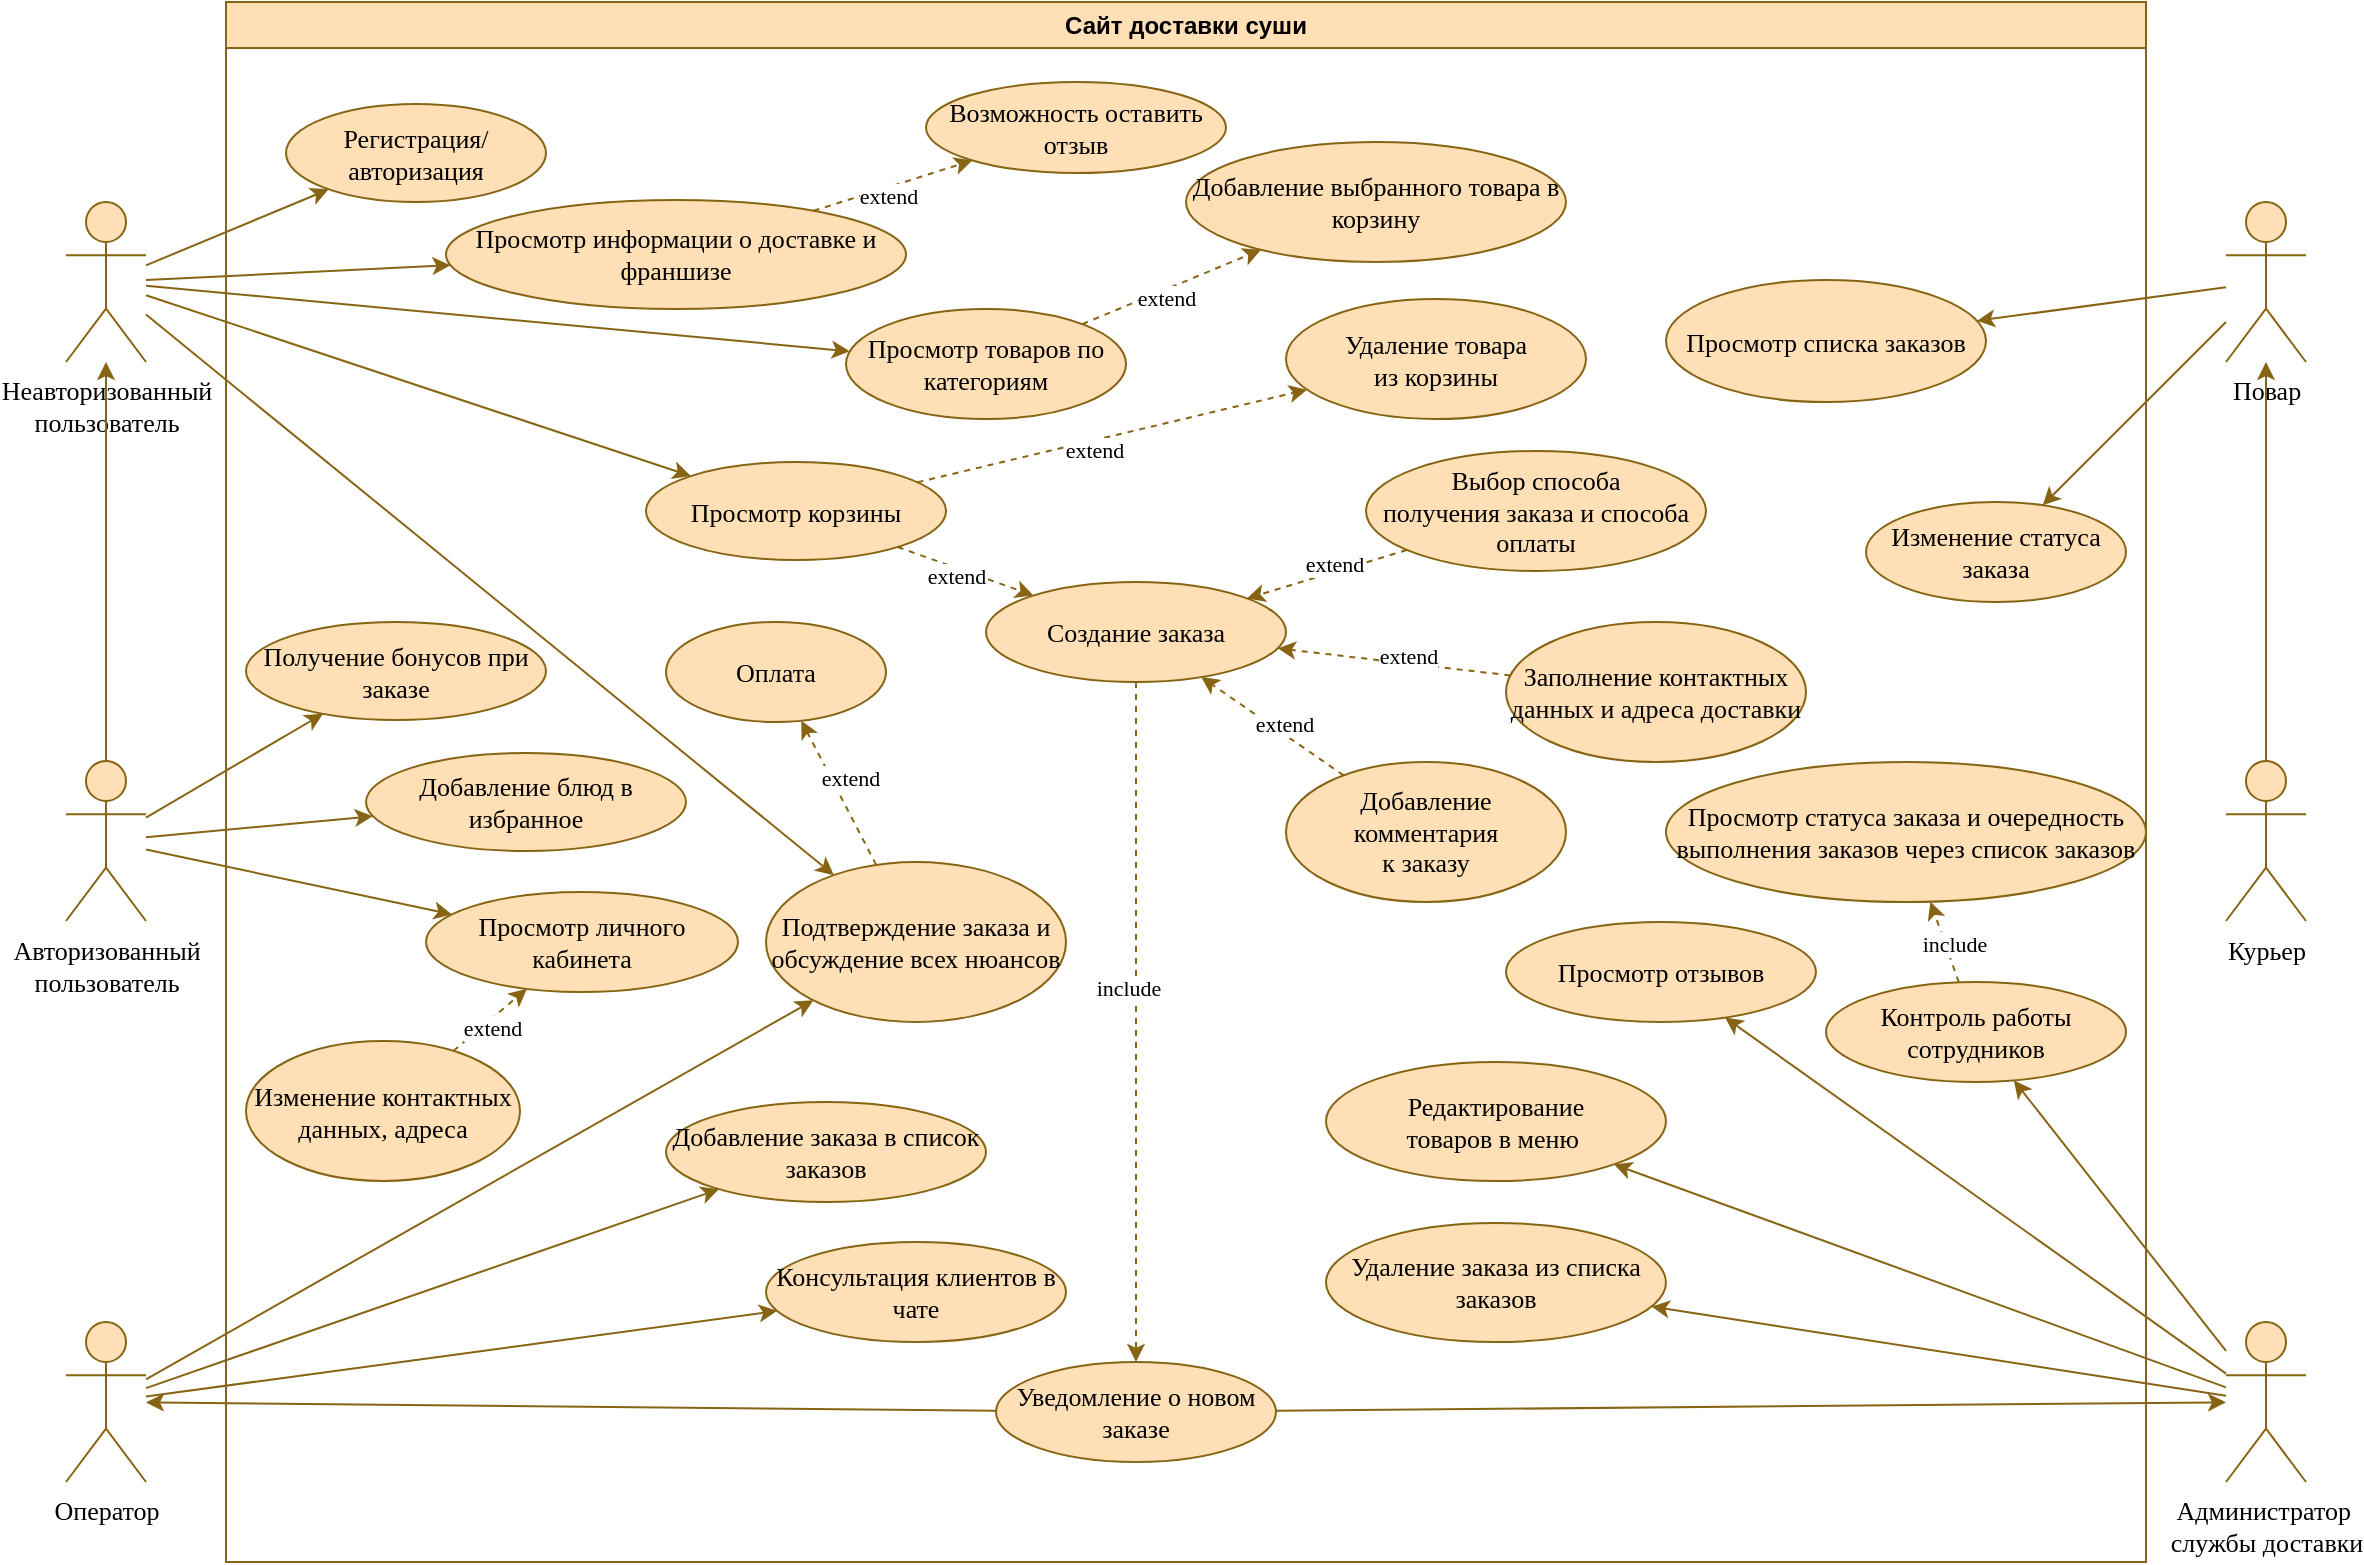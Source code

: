 <mxfile version="20.7.4" type="github">
  <diagram id="hxLHo2L7IaXjg4xJ-ZwW" name="Диаграмма1 || Доставка Суши">
    <mxGraphModel dx="1542" dy="888" grid="1" gridSize="10" guides="1" tooltips="1" connect="1" arrows="1" fold="1" page="0" pageScale="1" pageWidth="827" pageHeight="1169" math="0" shadow="0">
      <root>
        <mxCell id="0" />
        <mxCell id="1" parent="0" />
        <mxCell id="1acgbRlPmdxegR5O_1QO-2" value="Сайт доставки суши" style="swimlane;whiteSpace=wrap;html=1;fillColor=#FFDFB5;strokeColor=#876413;" parent="1" vertex="1">
          <mxGeometry x="360" y="100" width="960" height="780" as="geometry" />
        </mxCell>
        <mxCell id="1acgbRlPmdxegR5O_1QO-3" value="&lt;font face=&quot;Verdana&quot; style=&quot;font-size: 13px;&quot;&gt;Просмотр товаров по категориям&lt;/font&gt;" style="ellipse;whiteSpace=wrap;html=1;strokeColor=#876413;fillColor=#FFDFB5;" parent="1acgbRlPmdxegR5O_1QO-2" vertex="1">
          <mxGeometry x="310" y="153.5" width="140" height="55" as="geometry" />
        </mxCell>
        <mxCell id="1acgbRlPmdxegR5O_1QO-4" value="&lt;font face=&quot;Verdana&quot; style=&quot;font-size: 13px;&quot;&gt;Добавление выбранного товара&amp;nbsp;в корзину&lt;/font&gt;" style="ellipse;whiteSpace=wrap;html=1;strokeColor=#876413;fillColor=#FFDFB5;" parent="1acgbRlPmdxegR5O_1QO-2" vertex="1">
          <mxGeometry x="480" y="70" width="190" height="60" as="geometry" />
        </mxCell>
        <mxCell id="1acgbRlPmdxegR5O_1QO-5" value="&lt;span style=&quot;font-family: Verdana; font-size: 13px;&quot;&gt;Просмотр корзины&lt;/span&gt;&lt;font face=&quot;Verdana&quot; style=&quot;font-size: 13px;&quot;&gt;&lt;br&gt;&lt;/font&gt;" style="ellipse;whiteSpace=wrap;html=1;strokeColor=#876413;fillColor=#FFDFB5;" parent="1acgbRlPmdxegR5O_1QO-2" vertex="1">
          <mxGeometry x="210" y="230" width="150" height="49" as="geometry" />
        </mxCell>
        <mxCell id="1acgbRlPmdxegR5O_1QO-6" value="&lt;font face=&quot;Verdana&quot; style=&quot;font-size: 13px;&quot;&gt;Создание заказа&lt;/font&gt;" style="ellipse;whiteSpace=wrap;html=1;strokeColor=#876413;fillColor=#FFDFB5;" parent="1acgbRlPmdxegR5O_1QO-2" vertex="1">
          <mxGeometry x="380" y="290" width="150" height="50" as="geometry" />
        </mxCell>
        <mxCell id="1acgbRlPmdxegR5O_1QO-7" value="&lt;span style=&quot;font-family: Verdana; font-size: 13px;&quot;&gt;Уведомление о новом заказе&lt;/span&gt;" style="ellipse;whiteSpace=wrap;html=1;strokeColor=#876413;fillColor=#FFDFB5;" parent="1acgbRlPmdxegR5O_1QO-2" vertex="1">
          <mxGeometry x="385" y="680" width="140" height="50" as="geometry" />
        </mxCell>
        <mxCell id="1acgbRlPmdxegR5O_1QO-8" value="" style="endArrow=classic;html=1;rounded=0;fontFamily=Verdana;fontSize=13;strokeColor=#876413;strokeWidth=1;dashed=1;" parent="1acgbRlPmdxegR5O_1QO-2" source="1acgbRlPmdxegR5O_1QO-3" target="1acgbRlPmdxegR5O_1QO-4" edge="1">
          <mxGeometry width="50" height="50" relative="1" as="geometry">
            <mxPoint x="604.717" y="373.726" as="sourcePoint" />
            <mxPoint x="425.955" y="396.625" as="targetPoint" />
          </mxGeometry>
        </mxCell>
        <mxCell id="1acgbRlPmdxegR5O_1QO-9" value="extend" style="edgeLabel;html=1;align=center;verticalAlign=middle;resizable=0;points=[];fontSize=11;fontFamily=Verdana;" parent="1acgbRlPmdxegR5O_1QO-8" vertex="1" connectable="0">
          <mxGeometry x="-0.104" y="-4" relative="1" as="geometry">
            <mxPoint as="offset" />
          </mxGeometry>
        </mxCell>
        <mxCell id="1acgbRlPmdxegR5O_1QO-10" value="" style="endArrow=classic;html=1;rounded=0;fontFamily=Verdana;fontSize=13;strokeColor=#876413;strokeWidth=1;dashed=1;" parent="1acgbRlPmdxegR5O_1QO-2" source="1acgbRlPmdxegR5O_1QO-5" target="1acgbRlPmdxegR5O_1QO-6" edge="1">
          <mxGeometry width="50" height="50" relative="1" as="geometry">
            <mxPoint x="614.717" y="383.726" as="sourcePoint" />
            <mxPoint x="450" y="190" as="targetPoint" />
          </mxGeometry>
        </mxCell>
        <mxCell id="1acgbRlPmdxegR5O_1QO-11" value="extend" style="edgeLabel;html=1;align=center;verticalAlign=middle;resizable=0;points=[];fontSize=11;fontFamily=Verdana;" parent="1acgbRlPmdxegR5O_1QO-10" vertex="1" connectable="0">
          <mxGeometry x="-0.104" y="-4" relative="1" as="geometry">
            <mxPoint as="offset" />
          </mxGeometry>
        </mxCell>
        <mxCell id="1acgbRlPmdxegR5O_1QO-12" value="&lt;font face=&quot;Verdana&quot; style=&quot;font-size: 13px;&quot;&gt;Регистрация/авторизация&lt;br&gt;&lt;/font&gt;" style="ellipse;whiteSpace=wrap;html=1;strokeColor=#876413;fillColor=#FFDFB5;" parent="1acgbRlPmdxegR5O_1QO-2" vertex="1">
          <mxGeometry x="30" y="51" width="130" height="49" as="geometry" />
        </mxCell>
        <mxCell id="1acgbRlPmdxegR5O_1QO-13" value="&lt;span style=&quot;font-family: Verdana; font-size: 13px;&quot;&gt;Контроль работы сотрудников&lt;/span&gt;" style="ellipse;whiteSpace=wrap;html=1;strokeColor=#876413;fillColor=#FFDFB5;" parent="1acgbRlPmdxegR5O_1QO-2" vertex="1">
          <mxGeometry x="800" y="490" width="150" height="50" as="geometry" />
        </mxCell>
        <mxCell id="1acgbRlPmdxegR5O_1QO-14" value="&lt;font face=&quot;Verdana&quot;&gt;&lt;span style=&quot;font-size: 13px;&quot;&gt;Редактирование &lt;br&gt;товаров в меню&amp;nbsp;&lt;/span&gt;&lt;/font&gt;" style="ellipse;whiteSpace=wrap;html=1;strokeColor=#876413;fillColor=#FFDFB5;" parent="1acgbRlPmdxegR5O_1QO-2" vertex="1">
          <mxGeometry x="550" y="530" width="170" height="59.5" as="geometry" />
        </mxCell>
        <mxCell id="1acgbRlPmdxegR5O_1QO-15" value="&lt;font face=&quot;Verdana&quot;&gt;&lt;span style=&quot;font-size: 13px;&quot;&gt;Подтверждение заказа и обсуждение всех нюансов&lt;/span&gt;&lt;/font&gt;" style="ellipse;whiteSpace=wrap;html=1;strokeColor=#876413;fillColor=#FFDFB5;" parent="1acgbRlPmdxegR5O_1QO-2" vertex="1">
          <mxGeometry x="270" y="430" width="150" height="80" as="geometry" />
        </mxCell>
        <mxCell id="1acgbRlPmdxegR5O_1QO-16" value="" style="endArrow=classic;html=1;rounded=0;fontFamily=Verdana;fontSize=13;strokeColor=#876413;strokeWidth=1;dashed=1;" parent="1acgbRlPmdxegR5O_1QO-2" source="1acgbRlPmdxegR5O_1QO-6" target="1acgbRlPmdxegR5O_1QO-7" edge="1">
          <mxGeometry width="50" height="50" relative="1" as="geometry">
            <mxPoint x="825" y="740" as="sourcePoint" />
            <mxPoint x="400.849" y="370.053" as="targetPoint" />
          </mxGeometry>
        </mxCell>
        <mxCell id="1acgbRlPmdxegR5O_1QO-17" value="include" style="edgeLabel;html=1;align=center;verticalAlign=middle;resizable=0;points=[];fontSize=11;fontFamily=Verdana;" parent="1acgbRlPmdxegR5O_1QO-16" vertex="1" connectable="0">
          <mxGeometry x="-0.104" y="-4" relative="1" as="geometry">
            <mxPoint as="offset" />
          </mxGeometry>
        </mxCell>
        <mxCell id="1acgbRlPmdxegR5O_1QO-18" value="&lt;span style=&quot;font-family: Verdana; font-size: 13px;&quot;&gt;Изменение статуса заказа&lt;/span&gt;" style="ellipse;whiteSpace=wrap;html=1;strokeColor=#876413;fillColor=#FFDFB5;" parent="1acgbRlPmdxegR5O_1QO-2" vertex="1">
          <mxGeometry x="820" y="250" width="130" height="50" as="geometry" />
        </mxCell>
        <mxCell id="1acgbRlPmdxegR5O_1QO-19" value="&lt;span style=&quot;font-family: Verdana; font-size: 13px;&quot;&gt;Просмотр списка заказов&lt;/span&gt;" style="ellipse;whiteSpace=wrap;html=1;strokeColor=#876413;fillColor=#FFDFB5;" parent="1acgbRlPmdxegR5O_1QO-2" vertex="1">
          <mxGeometry x="720" y="139" width="160" height="61" as="geometry" />
        </mxCell>
        <mxCell id="1acgbRlPmdxegR5O_1QO-20" value="&lt;font face=&quot;Verdana&quot; style=&quot;font-size: 13px;&quot;&gt;Просмотр информации о доставке и франшизе&lt;br&gt;&lt;/font&gt;" style="ellipse;whiteSpace=wrap;html=1;strokeColor=#876413;fillColor=#FFDFB5;" parent="1acgbRlPmdxegR5O_1QO-2" vertex="1">
          <mxGeometry x="110" y="99" width="230" height="54.5" as="geometry" />
        </mxCell>
        <mxCell id="1acgbRlPmdxegR5O_1QO-21" value="&lt;font face=&quot;Verdana&quot;&gt;&lt;span style=&quot;font-size: 13px;&quot;&gt;Возможность оставить отзыв&lt;/span&gt;&lt;/font&gt;" style="ellipse;whiteSpace=wrap;html=1;strokeColor=#876413;fillColor=#FFDFB5;" parent="1acgbRlPmdxegR5O_1QO-2" vertex="1">
          <mxGeometry x="350" y="40" width="150" height="45.5" as="geometry" />
        </mxCell>
        <mxCell id="1acgbRlPmdxegR5O_1QO-22" value="" style="endArrow=classic;html=1;rounded=0;fontFamily=Verdana;fontSize=13;strokeColor=#876413;strokeWidth=1;dashed=1;" parent="1acgbRlPmdxegR5O_1QO-2" source="1acgbRlPmdxegR5O_1QO-20" target="1acgbRlPmdxegR5O_1QO-21" edge="1">
          <mxGeometry width="50" height="50" relative="1" as="geometry">
            <mxPoint x="483.703" y="337.135" as="sourcePoint" />
            <mxPoint x="550" y="120" as="targetPoint" />
          </mxGeometry>
        </mxCell>
        <mxCell id="1acgbRlPmdxegR5O_1QO-23" value="extend" style="edgeLabel;html=1;align=center;verticalAlign=middle;resizable=0;points=[];fontSize=11;fontFamily=Verdana;" parent="1acgbRlPmdxegR5O_1QO-22" vertex="1" connectable="0">
          <mxGeometry x="-0.104" y="-4" relative="1" as="geometry">
            <mxPoint as="offset" />
          </mxGeometry>
        </mxCell>
        <mxCell id="1acgbRlPmdxegR5O_1QO-24" value="&lt;font face=&quot;Verdana&quot; style=&quot;font-size: 13px;&quot;&gt;Удаление товара &lt;br&gt;из корзины&lt;/font&gt;" style="ellipse;whiteSpace=wrap;html=1;strokeColor=#876413;fillColor=#FFDFB5;" parent="1acgbRlPmdxegR5O_1QO-2" vertex="1">
          <mxGeometry x="530" y="148.5" width="150" height="60" as="geometry" />
        </mxCell>
        <mxCell id="1acgbRlPmdxegR5O_1QO-25" value="" style="endArrow=classic;html=1;rounded=0;fontFamily=Verdana;fontSize=13;strokeColor=#876413;strokeWidth=1;dashed=1;" parent="1acgbRlPmdxegR5O_1QO-2" source="1acgbRlPmdxegR5O_1QO-5" target="1acgbRlPmdxegR5O_1QO-24" edge="1">
          <mxGeometry width="50" height="50" relative="1" as="geometry">
            <mxPoint x="401.927" y="189.059" as="sourcePoint" />
            <mxPoint x="540" y="210" as="targetPoint" />
          </mxGeometry>
        </mxCell>
        <mxCell id="1acgbRlPmdxegR5O_1QO-26" value="extend" style="edgeLabel;html=1;align=center;verticalAlign=middle;resizable=0;points=[];fontSize=11;fontFamily=Verdana;" parent="1acgbRlPmdxegR5O_1QO-25" vertex="1" connectable="0">
          <mxGeometry x="-0.104" y="-4" relative="1" as="geometry">
            <mxPoint as="offset" />
          </mxGeometry>
        </mxCell>
        <mxCell id="1acgbRlPmdxegR5O_1QO-27" value="&lt;font face=&quot;Verdana&quot;&gt;&lt;span style=&quot;font-size: 13px;&quot;&gt;Заполнение контактных данных и адреса доставки&lt;/span&gt;&lt;/font&gt;" style="ellipse;whiteSpace=wrap;html=1;strokeColor=#876413;fillColor=#FFDFB5;" parent="1acgbRlPmdxegR5O_1QO-2" vertex="1">
          <mxGeometry x="640" y="310" width="150" height="70" as="geometry" />
        </mxCell>
        <mxCell id="1acgbRlPmdxegR5O_1QO-28" value="" style="endArrow=classic;html=1;rounded=0;fontFamily=Verdana;fontSize=13;strokeColor=#876413;strokeWidth=1;dashed=1;" parent="1acgbRlPmdxegR5O_1QO-2" source="1acgbRlPmdxegR5O_1QO-27" target="1acgbRlPmdxegR5O_1QO-6" edge="1">
          <mxGeometry width="50" height="50" relative="1" as="geometry">
            <mxPoint x="720" y="290" as="sourcePoint" />
            <mxPoint x="489.101" y="360.228" as="targetPoint" />
          </mxGeometry>
        </mxCell>
        <mxCell id="1acgbRlPmdxegR5O_1QO-29" value="extend" style="edgeLabel;html=1;align=center;verticalAlign=middle;resizable=0;points=[];fontSize=11;fontFamily=Verdana;" parent="1acgbRlPmdxegR5O_1QO-28" vertex="1" connectable="0">
          <mxGeometry x="-0.104" y="-4" relative="1" as="geometry">
            <mxPoint as="offset" />
          </mxGeometry>
        </mxCell>
        <mxCell id="1acgbRlPmdxegR5O_1QO-30" value="&lt;font face=&quot;Verdana&quot;&gt;&lt;span style=&quot;font-size: 13px;&quot;&gt;Добавление комментария &lt;br&gt;к заказу&lt;/span&gt;&lt;/font&gt;" style="ellipse;whiteSpace=wrap;html=1;strokeColor=#876413;fillColor=#FFDFB5;" parent="1acgbRlPmdxegR5O_1QO-2" vertex="1">
          <mxGeometry x="530" y="380" width="140" height="70" as="geometry" />
        </mxCell>
        <mxCell id="1acgbRlPmdxegR5O_1QO-31" value="" style="endArrow=classic;html=1;rounded=0;fontFamily=Verdana;fontSize=13;strokeColor=#876413;strokeWidth=1;dashed=1;" parent="1acgbRlPmdxegR5O_1QO-2" source="1acgbRlPmdxegR5O_1QO-30" target="1acgbRlPmdxegR5O_1QO-6" edge="1">
          <mxGeometry width="50" height="50" relative="1" as="geometry">
            <mxPoint x="578.62" y="274.82" as="sourcePoint" />
            <mxPoint x="640.005" y="415.175" as="targetPoint" />
          </mxGeometry>
        </mxCell>
        <mxCell id="1acgbRlPmdxegR5O_1QO-32" value="extend" style="edgeLabel;html=1;align=center;verticalAlign=middle;resizable=0;points=[];fontSize=11;fontFamily=Verdana;" parent="1acgbRlPmdxegR5O_1QO-31" vertex="1" connectable="0">
          <mxGeometry x="-0.104" y="-4" relative="1" as="geometry">
            <mxPoint as="offset" />
          </mxGeometry>
        </mxCell>
        <mxCell id="1acgbRlPmdxegR5O_1QO-33" value="&lt;font face=&quot;Verdana&quot;&gt;&lt;span style=&quot;font-size: 13px;&quot;&gt;Выбор способа &lt;br&gt;получения заказа и способа оплаты&lt;br&gt;&lt;/span&gt;&lt;/font&gt;" style="ellipse;whiteSpace=wrap;html=1;strokeColor=#876413;fillColor=#FFDFB5;" parent="1acgbRlPmdxegR5O_1QO-2" vertex="1">
          <mxGeometry x="570" y="224.5" width="170" height="60" as="geometry" />
        </mxCell>
        <mxCell id="1acgbRlPmdxegR5O_1QO-34" value="" style="endArrow=classic;html=1;rounded=0;fontFamily=Verdana;fontSize=13;strokeColor=#876413;strokeWidth=1;dashed=1;" parent="1acgbRlPmdxegR5O_1QO-2" source="1acgbRlPmdxegR5O_1QO-33" target="1acgbRlPmdxegR5O_1QO-6" edge="1">
          <mxGeometry width="50" height="50" relative="1" as="geometry">
            <mxPoint x="711.202" y="390.542" as="sourcePoint" />
            <mxPoint x="608.941" y="384.185" as="targetPoint" />
          </mxGeometry>
        </mxCell>
        <mxCell id="1acgbRlPmdxegR5O_1QO-35" value="extend" style="edgeLabel;html=1;align=center;verticalAlign=middle;resizable=0;points=[];fontSize=11;fontFamily=Verdana;" parent="1acgbRlPmdxegR5O_1QO-34" vertex="1" connectable="0">
          <mxGeometry x="-0.104" y="-4" relative="1" as="geometry">
            <mxPoint as="offset" />
          </mxGeometry>
        </mxCell>
        <mxCell id="1acgbRlPmdxegR5O_1QO-36" value="&lt;font face=&quot;Verdana&quot; style=&quot;font-size: 13px;&quot;&gt;Получение бонусов при заказе&lt;br&gt;&lt;/font&gt;" style="ellipse;whiteSpace=wrap;html=1;strokeColor=#876413;fillColor=#FFDFB5;" parent="1acgbRlPmdxegR5O_1QO-2" vertex="1">
          <mxGeometry x="10" y="310" width="150" height="49" as="geometry" />
        </mxCell>
        <mxCell id="1acgbRlPmdxegR5O_1QO-37" value="&lt;font face=&quot;Verdana&quot; style=&quot;font-size: 13px;&quot;&gt;Добавление блюд в избранное&lt;br&gt;&lt;/font&gt;" style="ellipse;whiteSpace=wrap;html=1;strokeColor=#876413;fillColor=#FFDFB5;" parent="1acgbRlPmdxegR5O_1QO-2" vertex="1">
          <mxGeometry x="70" y="375.5" width="160" height="49" as="geometry" />
        </mxCell>
        <mxCell id="1acgbRlPmdxegR5O_1QO-38" value="&lt;font face=&quot;Verdana&quot; style=&quot;font-size: 13px;&quot;&gt;Просмотр личного кабинета&lt;br&gt;&lt;/font&gt;" style="ellipse;whiteSpace=wrap;html=1;strokeColor=#876413;fillColor=#FFDFB5;" parent="1acgbRlPmdxegR5O_1QO-2" vertex="1">
          <mxGeometry x="100" y="445" width="156" height="50" as="geometry" />
        </mxCell>
        <mxCell id="1acgbRlPmdxegR5O_1QO-39" value="&lt;font face=&quot;Verdana&quot;&gt;&lt;span style=&quot;font-size: 13px;&quot;&gt;Изменение контактных данных, адреса&lt;/span&gt;&lt;/font&gt;" style="ellipse;whiteSpace=wrap;html=1;strokeColor=#876413;fillColor=#FFDFB5;" parent="1acgbRlPmdxegR5O_1QO-2" vertex="1">
          <mxGeometry x="10" y="519.5" width="137" height="70" as="geometry" />
        </mxCell>
        <mxCell id="1acgbRlPmdxegR5O_1QO-40" value="" style="endArrow=classic;html=1;rounded=0;fontFamily=Verdana;fontSize=13;strokeColor=#876413;strokeWidth=1;dashed=1;" parent="1acgbRlPmdxegR5O_1QO-2" source="1acgbRlPmdxegR5O_1QO-39" target="1acgbRlPmdxegR5O_1QO-38" edge="1">
          <mxGeometry width="50" height="50" relative="1" as="geometry">
            <mxPoint x="-124.28" y="456.534" as="sourcePoint" />
            <mxPoint x="-280" y="330" as="targetPoint" />
          </mxGeometry>
        </mxCell>
        <mxCell id="1acgbRlPmdxegR5O_1QO-41" value="extend" style="edgeLabel;html=1;align=center;verticalAlign=middle;resizable=0;points=[];fontSize=11;fontFamily=Verdana;" parent="1acgbRlPmdxegR5O_1QO-40" vertex="1" connectable="0">
          <mxGeometry x="-0.104" y="-4" relative="1" as="geometry">
            <mxPoint y="-1" as="offset" />
          </mxGeometry>
        </mxCell>
        <mxCell id="1acgbRlPmdxegR5O_1QO-42" value="&lt;font face=&quot;Verdana&quot;&gt;&lt;span style=&quot;font-size: 13px;&quot;&gt;Добавление заказа в список заказов&lt;br&gt;&lt;/span&gt;&lt;/font&gt;" style="ellipse;whiteSpace=wrap;html=1;strokeColor=#876413;fillColor=#FFDFB5;" parent="1acgbRlPmdxegR5O_1QO-2" vertex="1">
          <mxGeometry x="220" y="550" width="160" height="50" as="geometry" />
        </mxCell>
        <mxCell id="1acgbRlPmdxegR5O_1QO-43" value="&lt;font face=&quot;Verdana&quot;&gt;&lt;span style=&quot;font-size: 13px;&quot;&gt;Консультация клиентов в чате&lt;/span&gt;&lt;br&gt;&lt;/font&gt;" style="ellipse;whiteSpace=wrap;html=1;strokeColor=#876413;fillColor=#FFDFB5;" parent="1acgbRlPmdxegR5O_1QO-2" vertex="1">
          <mxGeometry x="270" y="620" width="150" height="50" as="geometry" />
        </mxCell>
        <mxCell id="1acgbRlPmdxegR5O_1QO-44" value="&lt;font face=&quot;Verdana&quot;&gt;&lt;span style=&quot;font-size: 13px;&quot;&gt;Просмотр статуса заказа и очередность выполнения заказов через список заказов&lt;/span&gt;&lt;/font&gt;" style="ellipse;whiteSpace=wrap;html=1;strokeColor=#876413;fillColor=#FFDFB5;" parent="1acgbRlPmdxegR5O_1QO-2" vertex="1">
          <mxGeometry x="720" y="380" width="240" height="70" as="geometry" />
        </mxCell>
        <mxCell id="1acgbRlPmdxegR5O_1QO-45" value="" style="endArrow=classic;html=1;rounded=0;fontFamily=Verdana;fontSize=13;strokeColor=#876413;strokeWidth=1;dashed=1;" parent="1acgbRlPmdxegR5O_1QO-2" source="1acgbRlPmdxegR5O_1QO-13" target="1acgbRlPmdxegR5O_1QO-44" edge="1">
          <mxGeometry width="50" height="50" relative="1" as="geometry">
            <mxPoint x="524.95" y="610" as="sourcePoint" />
            <mxPoint x="570.001" y="751.381" as="targetPoint" />
          </mxGeometry>
        </mxCell>
        <mxCell id="1acgbRlPmdxegR5O_1QO-46" value="include" style="edgeLabel;html=1;align=center;verticalAlign=middle;resizable=0;points=[];fontSize=11;fontFamily=Verdana;" parent="1acgbRlPmdxegR5O_1QO-45" vertex="1" connectable="0">
          <mxGeometry x="-0.104" y="-4" relative="1" as="geometry">
            <mxPoint as="offset" />
          </mxGeometry>
        </mxCell>
        <mxCell id="1acgbRlPmdxegR5O_1QO-56" value="&lt;font face=&quot;Verdana&quot;&gt;&lt;span style=&quot;font-size: 13px;&quot;&gt;Оплата&lt;/span&gt;&lt;/font&gt;" style="ellipse;whiteSpace=wrap;html=1;strokeColor=#876413;fillColor=#FFDFB5;" parent="1acgbRlPmdxegR5O_1QO-2" vertex="1">
          <mxGeometry x="220" y="310" width="110" height="50" as="geometry" />
        </mxCell>
        <mxCell id="1acgbRlPmdxegR5O_1QO-57" value="" style="endArrow=classic;html=1;rounded=0;fontFamily=Verdana;fontSize=13;strokeColor=#876413;strokeWidth=1;dashed=1;" parent="1acgbRlPmdxegR5O_1QO-2" source="1acgbRlPmdxegR5O_1QO-15" target="1acgbRlPmdxegR5O_1QO-56" edge="1">
          <mxGeometry width="50" height="50" relative="1" as="geometry">
            <mxPoint x="388.381" y="414.122" as="sourcePoint" />
            <mxPoint x="270" y="400" as="targetPoint" />
          </mxGeometry>
        </mxCell>
        <mxCell id="1acgbRlPmdxegR5O_1QO-58" value="extend" style="edgeLabel;html=1;align=center;verticalAlign=middle;resizable=0;points=[];fontSize=11;fontFamily=Verdana;" parent="1acgbRlPmdxegR5O_1QO-57" vertex="1" connectable="0">
          <mxGeometry x="-0.104" y="-4" relative="1" as="geometry">
            <mxPoint y="-9" as="offset" />
          </mxGeometry>
        </mxCell>
        <mxCell id="DIIWGWlUNtCk0ej_MEeX-1" value="&lt;font face=&quot;Verdana&quot;&gt;&lt;span style=&quot;font-size: 13px;&quot;&gt;Просмотр отзывов&lt;/span&gt;&lt;/font&gt;" style="ellipse;whiteSpace=wrap;html=1;strokeColor=#876413;fillColor=#FFDFB5;" vertex="1" parent="1acgbRlPmdxegR5O_1QO-2">
          <mxGeometry x="640" y="460" width="155" height="50" as="geometry" />
        </mxCell>
        <mxCell id="DIIWGWlUNtCk0ej_MEeX-3" value="&lt;font face=&quot;Verdana&quot;&gt;&lt;span style=&quot;font-size: 13px;&quot;&gt;Удаление заказа из списка заказов&lt;/span&gt;&lt;/font&gt;" style="ellipse;whiteSpace=wrap;html=1;strokeColor=#876413;fillColor=#FFDFB5;" vertex="1" parent="1acgbRlPmdxegR5O_1QO-2">
          <mxGeometry x="550" y="610.5" width="170" height="59.5" as="geometry" />
        </mxCell>
        <mxCell id="1acgbRlPmdxegR5O_1QO-59" value="" style="endArrow=classic;html=1;rounded=0;fontFamily=Verdana;fontSize=13;strokeColor=#876413;strokeWidth=1;" parent="1" source="1acgbRlPmdxegR5O_1QO-60" target="1acgbRlPmdxegR5O_1QO-3" edge="1">
          <mxGeometry width="50" height="50" relative="1" as="geometry">
            <mxPoint x="570" y="310" as="sourcePoint" />
            <mxPoint x="540" y="140" as="targetPoint" />
          </mxGeometry>
        </mxCell>
        <mxCell id="1acgbRlPmdxegR5O_1QO-60" value="Неавторизованный&lt;br&gt;пользователь" style="shape=umlActor;verticalLabelPosition=bottom;verticalAlign=top;html=1;outlineConnect=0;strokeColor=#876413;fontFamily=Verdana;fontSize=13;fillColor=#FFDFB5;" parent="1" vertex="1">
          <mxGeometry x="280" y="200" width="40" height="80" as="geometry" />
        </mxCell>
        <mxCell id="1acgbRlPmdxegR5O_1QO-61" value="Оператор" style="shape=umlActor;verticalLabelPosition=bottom;verticalAlign=top;html=1;outlineConnect=0;strokeColor=#876413;fontFamily=Verdana;fontSize=13;fillColor=#FFDFB5;" parent="1" vertex="1">
          <mxGeometry x="280" y="760" width="40" height="80" as="geometry" />
        </mxCell>
        <mxCell id="1acgbRlPmdxegR5O_1QO-62" value="Курьер" style="shape=umlActor;verticalLabelPosition=bottom;verticalAlign=top;html=1;outlineConnect=0;strokeColor=#876413;fontFamily=Verdana;fontSize=13;fillColor=#FFDFB5;" parent="1" vertex="1">
          <mxGeometry x="1360" y="479.5" width="40" height="80" as="geometry" />
        </mxCell>
        <mxCell id="1acgbRlPmdxegR5O_1QO-63" value="Администратор&amp;nbsp;&lt;br&gt;службы доставки" style="shape=umlActor;verticalLabelPosition=bottom;verticalAlign=top;html=1;outlineConnect=0;strokeColor=#876413;fontFamily=Verdana;fontSize=13;fillColor=#FFDFB5;" parent="1" vertex="1">
          <mxGeometry x="1360" y="760" width="40" height="80" as="geometry" />
        </mxCell>
        <mxCell id="1acgbRlPmdxegR5O_1QO-64" value="" style="endArrow=classic;html=1;rounded=0;fontFamily=Verdana;fontSize=13;strokeColor=#876413;strokeWidth=1;" parent="1" source="1acgbRlPmdxegR5O_1QO-60" target="1acgbRlPmdxegR5O_1QO-5" edge="1">
          <mxGeometry width="50" height="50" relative="1" as="geometry">
            <mxPoint x="580" y="326.226" as="sourcePoint" />
            <mxPoint x="757.168" y="292.799" as="targetPoint" />
          </mxGeometry>
        </mxCell>
        <mxCell id="1acgbRlPmdxegR5O_1QO-65" value="" style="endArrow=classic;html=1;rounded=0;fontFamily=Verdana;fontSize=13;strokeColor=#876413;strokeWidth=1;" parent="1" source="1acgbRlPmdxegR5O_1QO-60" target="1acgbRlPmdxegR5O_1QO-12" edge="1">
          <mxGeometry width="50" height="50" relative="1" as="geometry">
            <mxPoint x="570" y="317.985" as="sourcePoint" />
            <mxPoint x="733.165" y="301.543" as="targetPoint" />
          </mxGeometry>
        </mxCell>
        <mxCell id="1acgbRlPmdxegR5O_1QO-66" value="" style="endArrow=classic;html=1;rounded=0;fontFamily=Verdana;fontSize=13;strokeColor=#876413;strokeWidth=1;" parent="1" source="1acgbRlPmdxegR5O_1QO-63" target="1acgbRlPmdxegR5O_1QO-13" edge="1">
          <mxGeometry width="50" height="50" relative="1" as="geometry">
            <mxPoint x="1099.44" y="215" as="sourcePoint" />
            <mxPoint x="1149.44" y="295" as="targetPoint" />
          </mxGeometry>
        </mxCell>
        <mxCell id="1acgbRlPmdxegR5O_1QO-67" value="" style="endArrow=classic;html=1;rounded=0;fontFamily=Verdana;fontSize=13;strokeColor=#876413;strokeWidth=1;" parent="1" source="1acgbRlPmdxegR5O_1QO-7" target="1acgbRlPmdxegR5O_1QO-61" edge="1">
          <mxGeometry width="50" height="50" relative="1" as="geometry">
            <mxPoint x="570" y="323.636" as="sourcePoint" />
            <mxPoint x="736.408" y="353.893" as="targetPoint" />
          </mxGeometry>
        </mxCell>
        <mxCell id="1acgbRlPmdxegR5O_1QO-68" value="" style="endArrow=classic;html=1;rounded=0;fontFamily=Verdana;fontSize=13;strokeColor=#876413;strokeWidth=1;" parent="1" source="1acgbRlPmdxegR5O_1QO-7" target="1acgbRlPmdxegR5O_1QO-63" edge="1">
          <mxGeometry width="50" height="50" relative="1" as="geometry">
            <mxPoint x="1259.895" y="908.63" as="sourcePoint" />
            <mxPoint x="1003.738" y="415.358" as="targetPoint" />
          </mxGeometry>
        </mxCell>
        <mxCell id="1acgbRlPmdxegR5O_1QO-69" value="" style="endArrow=classic;html=1;rounded=0;fontFamily=Verdana;fontSize=13;strokeColor=#876413;strokeWidth=1;" parent="1" source="1acgbRlPmdxegR5O_1QO-63" target="1acgbRlPmdxegR5O_1QO-14" edge="1">
          <mxGeometry width="50" height="50" relative="1" as="geometry">
            <mxPoint x="1429.44" y="256.05" as="sourcePoint" />
            <mxPoint x="1259.472" y="179.992" as="targetPoint" />
          </mxGeometry>
        </mxCell>
        <mxCell id="1acgbRlPmdxegR5O_1QO-70" value="" style="endArrow=classic;html=1;rounded=0;fontFamily=Verdana;fontSize=13;strokeColor=#876413;strokeWidth=1;" parent="1" source="1acgbRlPmdxegR5O_1QO-61" target="1acgbRlPmdxegR5O_1QO-15" edge="1">
          <mxGeometry width="50" height="50" relative="1" as="geometry">
            <mxPoint x="756.567" y="634.428" as="sourcePoint" />
            <mxPoint x="570.0" y="603.333" as="targetPoint" />
          </mxGeometry>
        </mxCell>
        <mxCell id="1acgbRlPmdxegR5O_1QO-71" value="" style="endArrow=classic;html=1;rounded=0;fontFamily=Verdana;fontSize=13;strokeColor=#876413;strokeWidth=1;" parent="1" source="1acgbRlPmdxegR5O_1QO-60" target="1acgbRlPmdxegR5O_1QO-15" edge="1">
          <mxGeometry width="50" height="50" relative="1" as="geometry">
            <mxPoint x="766.567" y="644.428" as="sourcePoint" />
            <mxPoint x="570" y="460" as="targetPoint" />
          </mxGeometry>
        </mxCell>
        <mxCell id="1acgbRlPmdxegR5O_1QO-72" value="Повар" style="shape=umlActor;verticalLabelPosition=bottom;verticalAlign=top;html=1;outlineConnect=0;strokeColor=#876413;fontFamily=Verdana;fontSize=13;fillColor=#FFDFB5;" parent="1" vertex="1">
          <mxGeometry x="1360" y="200" width="40" height="80" as="geometry" />
        </mxCell>
        <mxCell id="1acgbRlPmdxegR5O_1QO-73" value="" style="endArrow=classic;html=1;rounded=0;fontFamily=Verdana;fontSize=13;strokeColor=#876413;strokeWidth=1;" parent="1" source="1acgbRlPmdxegR5O_1QO-72" target="1acgbRlPmdxegR5O_1QO-18" edge="1">
          <mxGeometry width="50" height="50" relative="1" as="geometry">
            <mxPoint x="1159.44" y="765" as="sourcePoint" />
            <mxPoint x="1139.44" y="645" as="targetPoint" />
          </mxGeometry>
        </mxCell>
        <mxCell id="1acgbRlPmdxegR5O_1QO-74" value="" style="endArrow=classic;html=1;rounded=0;fontFamily=Verdana;fontSize=13;strokeColor=#876413;strokeWidth=1;" parent="1" source="1acgbRlPmdxegR5O_1QO-72" target="1acgbRlPmdxegR5O_1QO-19" edge="1">
          <mxGeometry width="50" height="50" relative="1" as="geometry">
            <mxPoint x="1449.44" y="695" as="sourcePoint" />
            <mxPoint x="1239.44" y="785" as="targetPoint" />
          </mxGeometry>
        </mxCell>
        <mxCell id="1acgbRlPmdxegR5O_1QO-75" value="" style="endArrow=classic;html=1;rounded=0;fontFamily=Verdana;fontSize=13;strokeColor=#876413;strokeWidth=1;" parent="1" source="1acgbRlPmdxegR5O_1QO-62" target="1acgbRlPmdxegR5O_1QO-72" edge="1">
          <mxGeometry width="50" height="50" relative="1" as="geometry">
            <mxPoint x="810.56" y="440.85" as="sourcePoint" />
            <mxPoint x="1137.575" y="637.208" as="targetPoint" />
          </mxGeometry>
        </mxCell>
        <mxCell id="1acgbRlPmdxegR5O_1QO-76" value="Авторизованный&lt;br&gt;пользователь" style="shape=umlActor;verticalLabelPosition=bottom;verticalAlign=top;html=1;outlineConnect=0;strokeColor=#876413;fontFamily=Verdana;fontSize=13;fillColor=#FFDFB5;" parent="1" vertex="1">
          <mxGeometry x="280" y="479.5" width="40" height="80" as="geometry" />
        </mxCell>
        <mxCell id="1acgbRlPmdxegR5O_1QO-77" value="" style="endArrow=classic;html=1;rounded=0;fontFamily=Verdana;fontSize=13;strokeColor=#876413;strokeWidth=1;" parent="1" source="1acgbRlPmdxegR5O_1QO-60" target="1acgbRlPmdxegR5O_1QO-20" edge="1">
          <mxGeometry width="50" height="50" relative="1" as="geometry">
            <mxPoint x="320.0" y="270" as="sourcePoint" />
            <mxPoint x="720.0" y="270" as="targetPoint" />
          </mxGeometry>
        </mxCell>
        <mxCell id="1acgbRlPmdxegR5O_1QO-78" value="" style="endArrow=classic;html=1;rounded=0;fontFamily=Verdana;fontSize=13;strokeColor=#876413;strokeWidth=1;" parent="1" source="1acgbRlPmdxegR5O_1QO-76" target="1acgbRlPmdxegR5O_1QO-60" edge="1">
          <mxGeometry width="50" height="50" relative="1" as="geometry">
            <mxPoint x="260.0" y="943.203" as="sourcePoint" />
            <mxPoint x="500.66" y="861.42" as="targetPoint" />
          </mxGeometry>
        </mxCell>
        <mxCell id="1acgbRlPmdxegR5O_1QO-79" value="" style="endArrow=classic;html=1;rounded=0;fontFamily=Verdana;fontSize=13;strokeColor=#876413;strokeWidth=1;" parent="1" source="1acgbRlPmdxegR5O_1QO-76" target="1acgbRlPmdxegR5O_1QO-36" edge="1">
          <mxGeometry width="50" height="50" relative="1" as="geometry">
            <mxPoint x="410.0" y="564.997" as="sourcePoint" />
            <mxPoint x="833.165" y="616.813" as="targetPoint" />
          </mxGeometry>
        </mxCell>
        <mxCell id="1acgbRlPmdxegR5O_1QO-80" value="" style="endArrow=classic;html=1;rounded=0;fontFamily=Verdana;fontSize=13;strokeColor=#876413;strokeWidth=1;" parent="1" source="1acgbRlPmdxegR5O_1QO-76" target="1acgbRlPmdxegR5O_1QO-37" edge="1">
          <mxGeometry width="50" height="50" relative="1" as="geometry">
            <mxPoint x="390.0" y="578.727" as="sourcePoint" />
            <mxPoint x="813.165" y="630.543" as="targetPoint" />
          </mxGeometry>
        </mxCell>
        <mxCell id="1acgbRlPmdxegR5O_1QO-81" value="" style="endArrow=classic;html=1;rounded=0;fontFamily=Verdana;fontSize=13;strokeColor=#876413;strokeWidth=1;" parent="1" source="1acgbRlPmdxegR5O_1QO-76" target="1acgbRlPmdxegR5O_1QO-38" edge="1">
          <mxGeometry width="50" height="50" relative="1" as="geometry">
            <mxPoint x="420.0" y="584.997" as="sourcePoint" />
            <mxPoint x="843.165" y="636.813" as="targetPoint" />
          </mxGeometry>
        </mxCell>
        <mxCell id="1acgbRlPmdxegR5O_1QO-82" value="" style="endArrow=classic;html=1;rounded=0;fontFamily=Verdana;fontSize=13;strokeColor=#876413;strokeWidth=1;" parent="1" source="1acgbRlPmdxegR5O_1QO-61" target="1acgbRlPmdxegR5O_1QO-42" edge="1">
          <mxGeometry width="50" height="50" relative="1" as="geometry">
            <mxPoint x="320.0" y="937.927" as="sourcePoint" />
            <mxPoint x="805.31" y="644.961" as="targetPoint" />
          </mxGeometry>
        </mxCell>
        <mxCell id="1acgbRlPmdxegR5O_1QO-83" value="" style="endArrow=classic;html=1;rounded=0;fontFamily=Verdana;fontSize=13;strokeColor=#876413;strokeWidth=1;" parent="1" source="1acgbRlPmdxegR5O_1QO-61" target="1acgbRlPmdxegR5O_1QO-43" edge="1">
          <mxGeometry width="50" height="50" relative="1" as="geometry">
            <mxPoint x="320.0" y="946.436" as="sourcePoint" />
            <mxPoint x="605.977" y="895.472" as="targetPoint" />
          </mxGeometry>
        </mxCell>
        <mxCell id="DIIWGWlUNtCk0ej_MEeX-2" value="" style="endArrow=classic;html=1;rounded=0;fontFamily=Verdana;fontSize=13;strokeColor=#876413;strokeWidth=1;" edge="1" parent="1" source="1acgbRlPmdxegR5O_1QO-63" target="DIIWGWlUNtCk0ej_MEeX-1">
          <mxGeometry width="50" height="50" relative="1" as="geometry">
            <mxPoint x="1370" y="806.061" as="sourcePoint" />
            <mxPoint x="1259.447" y="784.287" as="targetPoint" />
          </mxGeometry>
        </mxCell>
        <mxCell id="DIIWGWlUNtCk0ej_MEeX-4" value="" style="endArrow=classic;html=1;rounded=0;fontFamily=Verdana;fontSize=13;strokeColor=#876413;strokeWidth=1;" edge="1" parent="1" source="1acgbRlPmdxegR5O_1QO-63" target="DIIWGWlUNtCk0ej_MEeX-3">
          <mxGeometry width="50" height="50" relative="1" as="geometry">
            <mxPoint x="1370" y="801.626" as="sourcePoint" />
            <mxPoint x="1134.576" y="703.058" as="targetPoint" />
          </mxGeometry>
        </mxCell>
      </root>
    </mxGraphModel>
  </diagram>
</mxfile>
